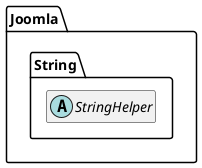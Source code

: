 @startuml
set namespaceSeparator \\
hide members
hide << alias >> circle

abstract class Joomla\\String\\StringHelper
@enduml

